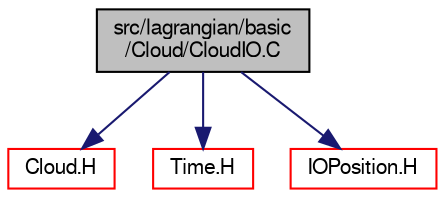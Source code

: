 digraph "src/lagrangian/basic/Cloud/CloudIO.C"
{
  bgcolor="transparent";
  edge [fontname="FreeSans",fontsize="10",labelfontname="FreeSans",labelfontsize="10"];
  node [fontname="FreeSans",fontsize="10",shape=record];
  Node0 [label="src/lagrangian/basic\l/Cloud/CloudIO.C",height=0.2,width=0.4,color="black", fillcolor="grey75", style="filled", fontcolor="black"];
  Node0 -> Node1 [color="midnightblue",fontsize="10",style="solid",fontname="FreeSans"];
  Node1 [label="Cloud.H",height=0.2,width=0.4,color="red",URL="$a04847.html"];
  Node0 -> Node223 [color="midnightblue",fontsize="10",style="solid",fontname="FreeSans"];
  Node223 [label="Time.H",height=0.2,width=0.4,color="red",URL="$a09311.html"];
  Node0 -> Node259 [color="midnightblue",fontsize="10",style="solid",fontname="FreeSans"];
  Node259 [label="IOPosition.H",height=0.2,width=0.4,color="red",URL="$a04883.html"];
}
